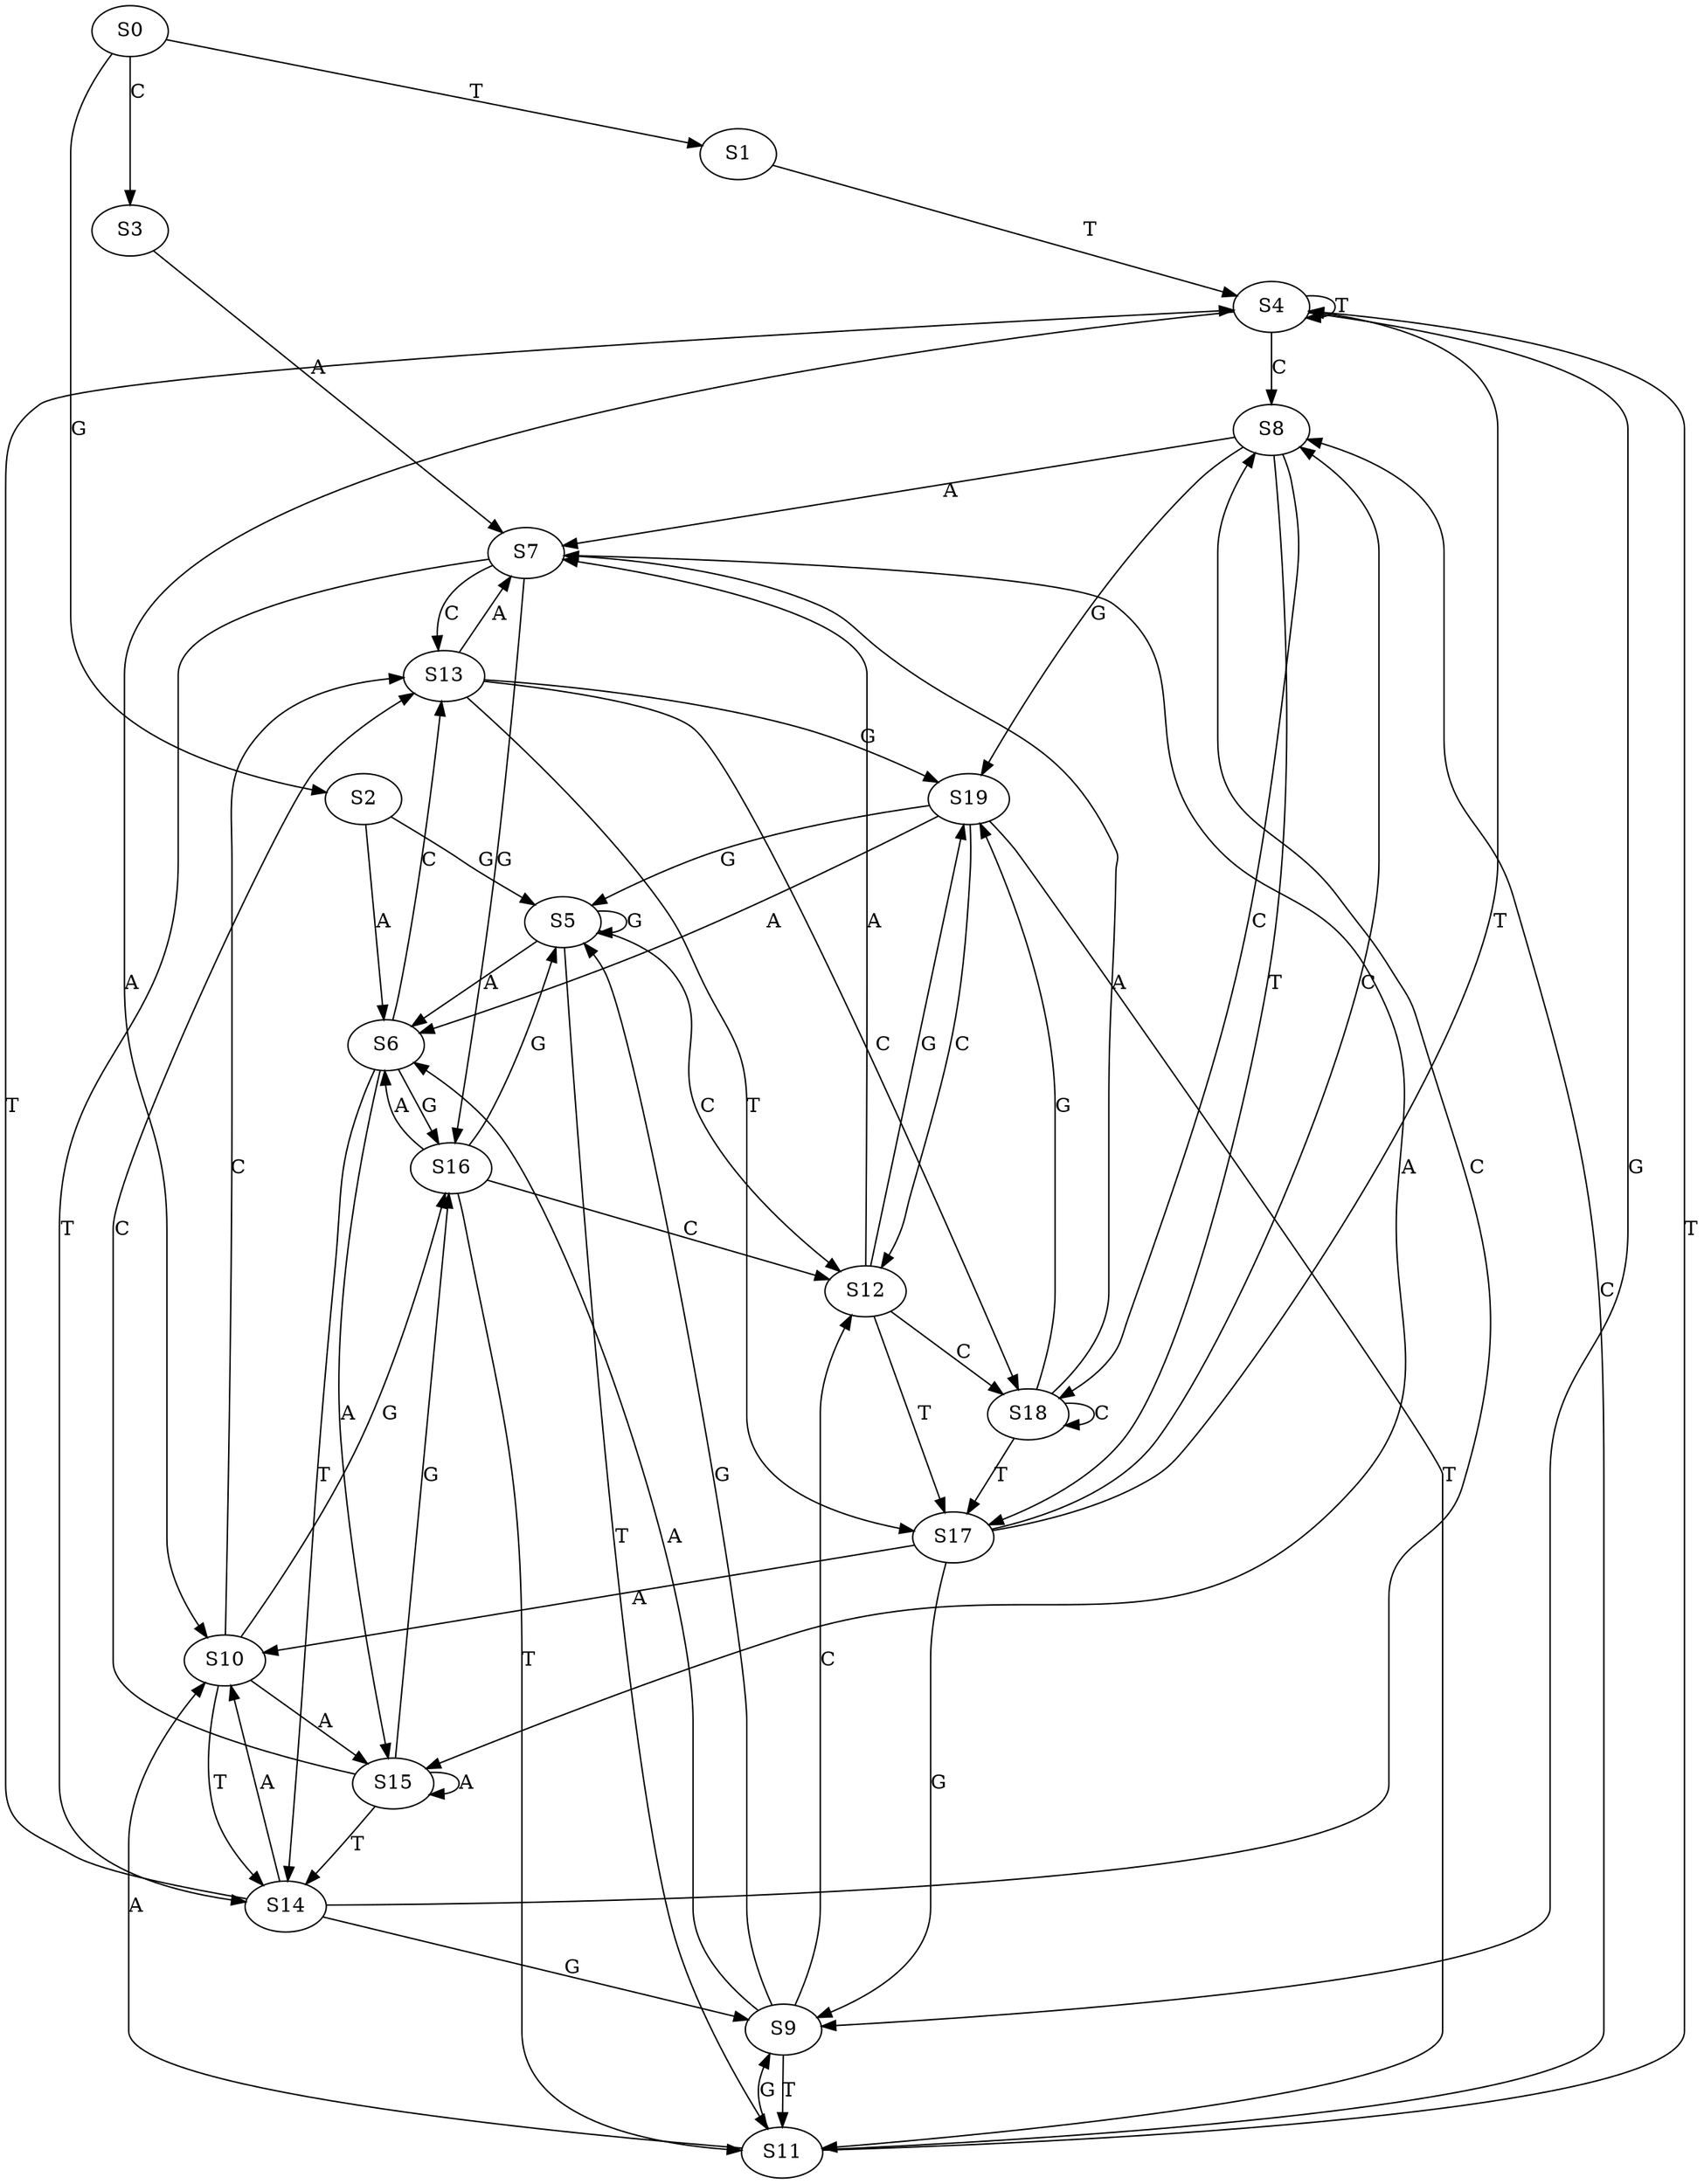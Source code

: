 strict digraph  {
	S0 -> S1 [ label = T ];
	S0 -> S2 [ label = G ];
	S0 -> S3 [ label = C ];
	S1 -> S4 [ label = T ];
	S2 -> S5 [ label = G ];
	S2 -> S6 [ label = A ];
	S3 -> S7 [ label = A ];
	S4 -> S8 [ label = C ];
	S4 -> S4 [ label = T ];
	S4 -> S9 [ label = G ];
	S4 -> S10 [ label = A ];
	S5 -> S11 [ label = T ];
	S5 -> S6 [ label = A ];
	S5 -> S12 [ label = C ];
	S5 -> S5 [ label = G ];
	S6 -> S13 [ label = C ];
	S6 -> S14 [ label = T ];
	S6 -> S15 [ label = A ];
	S6 -> S16 [ label = G ];
	S7 -> S16 [ label = G ];
	S7 -> S13 [ label = C ];
	S7 -> S14 [ label = T ];
	S7 -> S15 [ label = A ];
	S8 -> S7 [ label = A ];
	S8 -> S17 [ label = T ];
	S8 -> S18 [ label = C ];
	S8 -> S19 [ label = G ];
	S9 -> S6 [ label = A ];
	S9 -> S12 [ label = C ];
	S9 -> S11 [ label = T ];
	S9 -> S5 [ label = G ];
	S10 -> S16 [ label = G ];
	S10 -> S13 [ label = C ];
	S10 -> S15 [ label = A ];
	S10 -> S14 [ label = T ];
	S11 -> S10 [ label = A ];
	S11 -> S4 [ label = T ];
	S11 -> S8 [ label = C ];
	S11 -> S9 [ label = G ];
	S12 -> S17 [ label = T ];
	S12 -> S18 [ label = C ];
	S12 -> S19 [ label = G ];
	S12 -> S7 [ label = A ];
	S13 -> S19 [ label = G ];
	S13 -> S18 [ label = C ];
	S13 -> S17 [ label = T ];
	S13 -> S7 [ label = A ];
	S14 -> S10 [ label = A ];
	S14 -> S8 [ label = C ];
	S14 -> S9 [ label = G ];
	S14 -> S4 [ label = T ];
	S15 -> S13 [ label = C ];
	S15 -> S16 [ label = G ];
	S15 -> S15 [ label = A ];
	S15 -> S14 [ label = T ];
	S16 -> S6 [ label = A ];
	S16 -> S11 [ label = T ];
	S16 -> S5 [ label = G ];
	S16 -> S12 [ label = C ];
	S17 -> S9 [ label = G ];
	S17 -> S4 [ label = T ];
	S17 -> S10 [ label = A ];
	S17 -> S8 [ label = C ];
	S18 -> S19 [ label = G ];
	S18 -> S18 [ label = C ];
	S18 -> S17 [ label = T ];
	S18 -> S7 [ label = A ];
	S19 -> S5 [ label = G ];
	S19 -> S11 [ label = T ];
	S19 -> S6 [ label = A ];
	S19 -> S12 [ label = C ];
}
